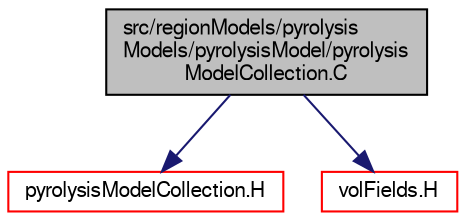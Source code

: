 digraph "src/regionModels/pyrolysisModels/pyrolysisModel/pyrolysisModelCollection.C"
{
  bgcolor="transparent";
  edge [fontname="FreeSans",fontsize="10",labelfontname="FreeSans",labelfontsize="10"];
  node [fontname="FreeSans",fontsize="10",shape=record];
  Node0 [label="src/regionModels/pyrolysis\lModels/pyrolysisModel/pyrolysis\lModelCollection.C",height=0.2,width=0.4,color="black", fillcolor="grey75", style="filled", fontcolor="black"];
  Node0 -> Node1 [color="midnightblue",fontsize="10",style="solid",fontname="FreeSans"];
  Node1 [label="pyrolysisModelCollection.H",height=0.2,width=0.4,color="red",URL="$a14042.html"];
  Node0 -> Node116 [color="midnightblue",fontsize="10",style="solid",fontname="FreeSans"];
  Node116 [label="volFields.H",height=0.2,width=0.4,color="red",URL="$a02750.html"];
}
